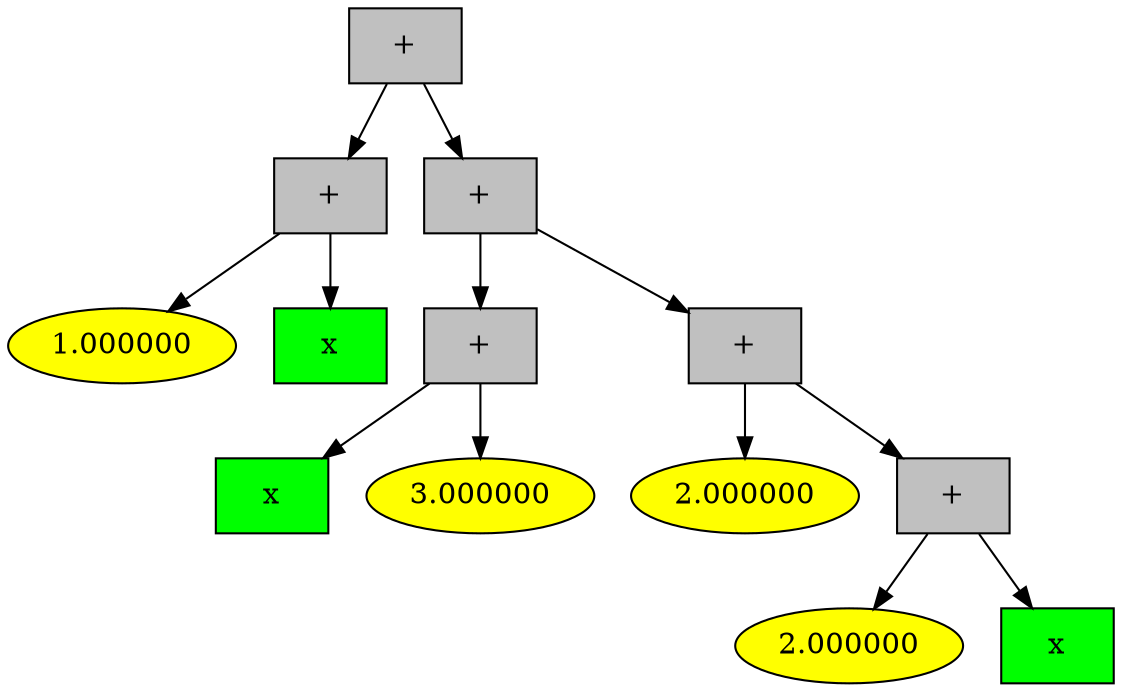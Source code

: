 digraph G {
3 [style = filled, label="+", shape = box, fillcolor="grey"];
3->1;
1 [style = filled, label="+", shape = box, fillcolor="grey"];
1->0;
0 [style = filled, label="1.000000", fillcolor="yellow"];
1->2;
2 [style = filled, label="x", shape = box, fillcolor="green"];
3->7;
7 [style = filled, label="+", shape = box, fillcolor="grey"];
7->5;
5 [style = filled, label="+", shape = box, fillcolor="grey"];
5->4;
4 [style = filled, label="x", shape = box, fillcolor="green"];
5->6;
6 [style = filled, label="3.000000", fillcolor="yellow"];
7->9;
9 [style = filled, label="+", shape = box, fillcolor="grey"];
9->8;
8 [style = filled, label="2.000000", fillcolor="yellow"];
9->11;
11 [style = filled, label="+", shape = box, fillcolor="grey"];
11->10;
10 [style = filled, label="2.000000", fillcolor="yellow"];
11->12;
12 [style = filled, label="x", shape = box, fillcolor="green"];

}
